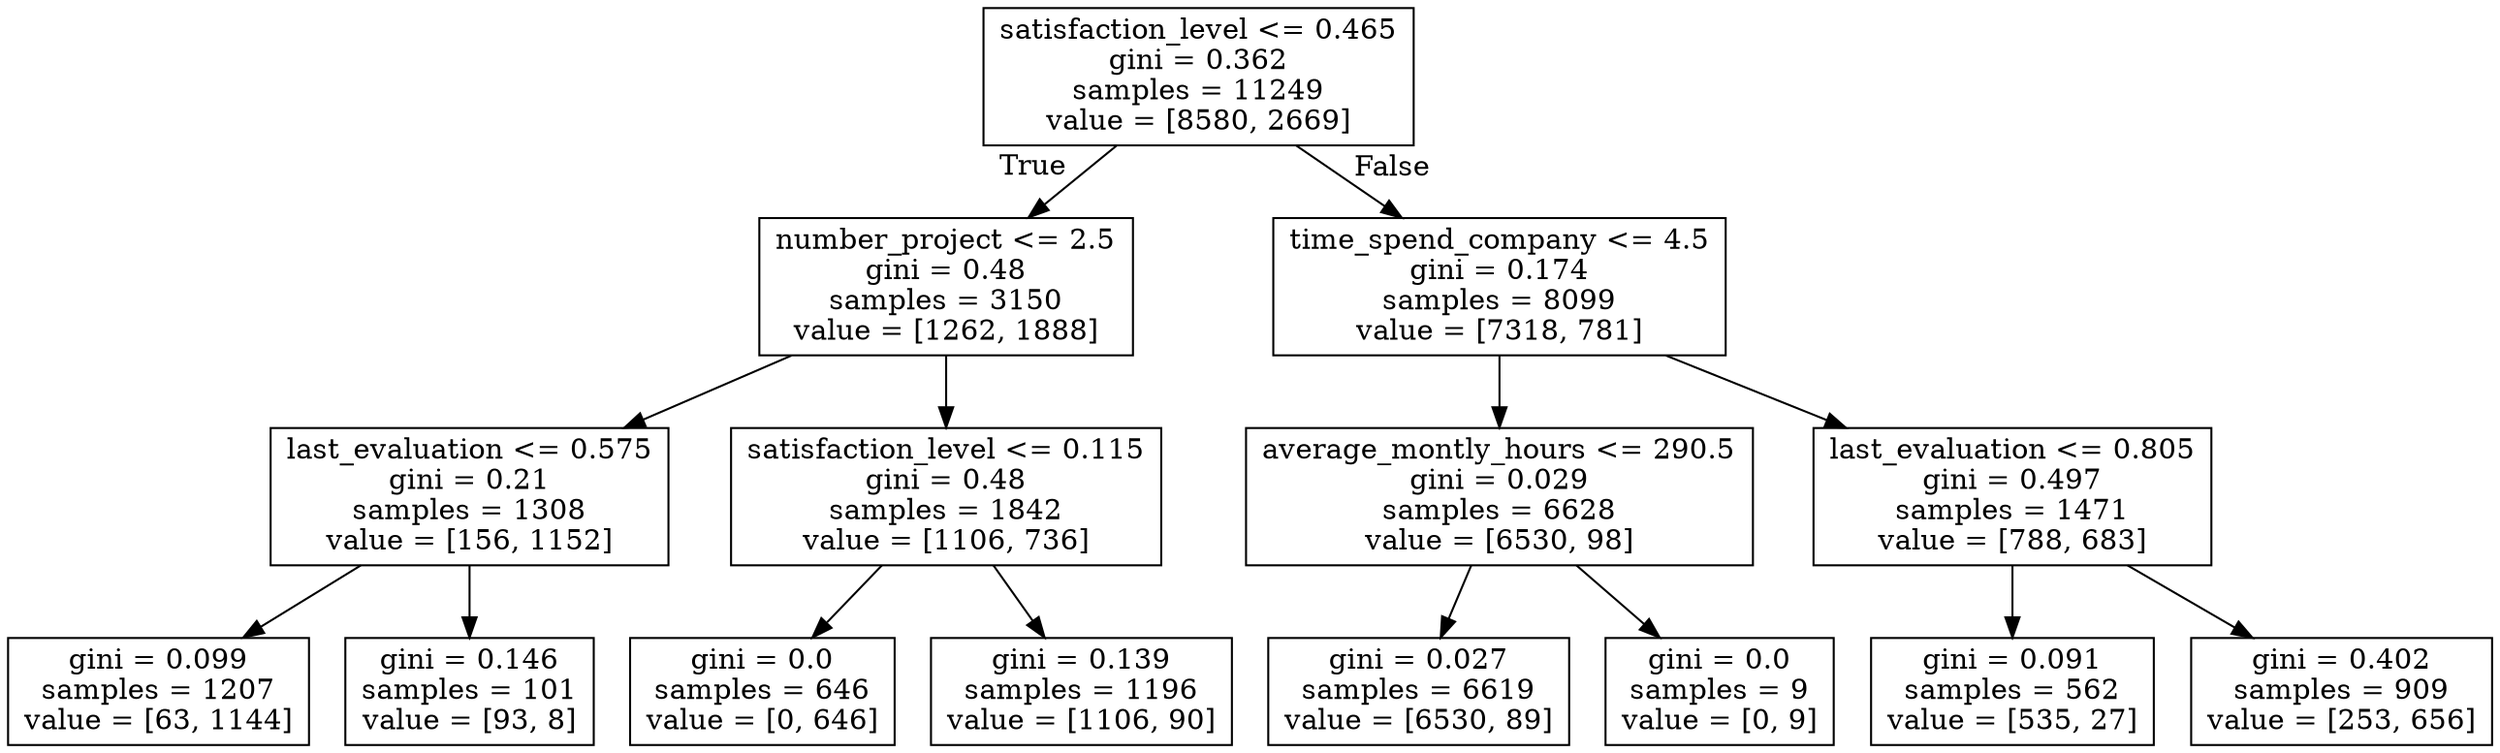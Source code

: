 digraph Tree {
node [shape=box] ;
0 [label="satisfaction_level <= 0.465\ngini = 0.362\nsamples = 11249\nvalue = [8580, 2669]"] ;
1 [label="number_project <= 2.5\ngini = 0.48\nsamples = 3150\nvalue = [1262, 1888]"] ;
0 -> 1 [labeldistance=2.5, labelangle=45, headlabel="True"] ;
2 [label="last_evaluation <= 0.575\ngini = 0.21\nsamples = 1308\nvalue = [156, 1152]"] ;
1 -> 2 ;
3 [label="gini = 0.099\nsamples = 1207\nvalue = [63, 1144]"] ;
2 -> 3 ;
4 [label="gini = 0.146\nsamples = 101\nvalue = [93, 8]"] ;
2 -> 4 ;
5 [label="satisfaction_level <= 0.115\ngini = 0.48\nsamples = 1842\nvalue = [1106, 736]"] ;
1 -> 5 ;
6 [label="gini = 0.0\nsamples = 646\nvalue = [0, 646]"] ;
5 -> 6 ;
7 [label="gini = 0.139\nsamples = 1196\nvalue = [1106, 90]"] ;
5 -> 7 ;
8 [label="time_spend_company <= 4.5\ngini = 0.174\nsamples = 8099\nvalue = [7318, 781]"] ;
0 -> 8 [labeldistance=2.5, labelangle=-45, headlabel="False"] ;
9 [label="average_montly_hours <= 290.5\ngini = 0.029\nsamples = 6628\nvalue = [6530, 98]"] ;
8 -> 9 ;
10 [label="gini = 0.027\nsamples = 6619\nvalue = [6530, 89]"] ;
9 -> 10 ;
11 [label="gini = 0.0\nsamples = 9\nvalue = [0, 9]"] ;
9 -> 11 ;
12 [label="last_evaluation <= 0.805\ngini = 0.497\nsamples = 1471\nvalue = [788, 683]"] ;
8 -> 12 ;
13 [label="gini = 0.091\nsamples = 562\nvalue = [535, 27]"] ;
12 -> 13 ;
14 [label="gini = 0.402\nsamples = 909\nvalue = [253, 656]"] ;
12 -> 14 ;
}
